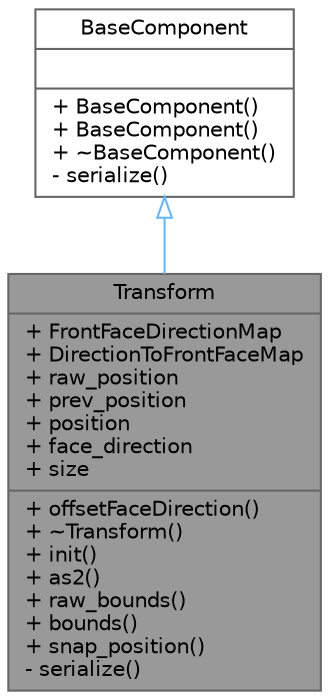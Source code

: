 digraph "Transform"
{
 // LATEX_PDF_SIZE
  bgcolor="transparent";
  edge [fontname=Helvetica,fontsize=10,labelfontname=Helvetica,labelfontsize=10];
  node [fontname=Helvetica,fontsize=10,shape=box,height=0.2,width=0.4];
  Node1 [shape=record,label="{Transform\n|+ FrontFaceDirectionMap\l+ DirectionToFrontFaceMap\l+ raw_position\l+ prev_position\l+ position\l+ face_direction\l+ size\l|+ offsetFaceDirection()\l+ ~Transform()\l+ init()\l+ as2()\l+ raw_bounds()\l+ bounds()\l+ snap_position()\l- serialize()\l}",height=0.2,width=0.4,color="gray40", fillcolor="grey60", style="filled", fontcolor="black",tooltip=" "];
  Node2 -> Node1 [dir="back",color="steelblue1",style="solid",arrowtail="onormal"];
  Node2 [shape=record,label="{BaseComponent\n||+ BaseComponent()\l+ BaseComponent()\l+ ~BaseComponent()\l- serialize()\l}",height=0.2,width=0.4,color="gray40", fillcolor="white", style="filled",URL="$d0/d50/struct_base_component.html",tooltip=" "];
}
